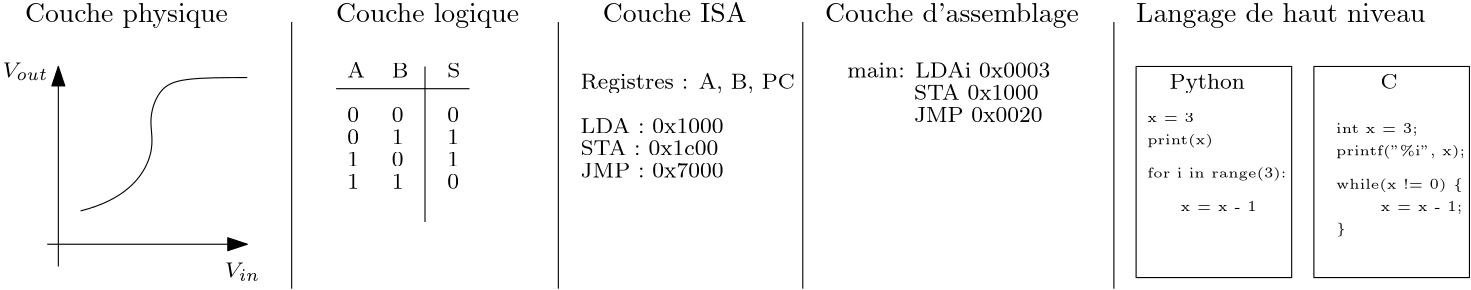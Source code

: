<?xml version="1.0"?>
<!DOCTYPE ipe SYSTEM "ipe.dtd">
<ipe version="70107" creator="Ipe 7.1.8">
<info created="D:20150827113416" modified="D:20150827113416"/>
<ipestyle name="basic">
<symbol name="arrow/arc(spx)">
<path stroke="sym-stroke" fill="sym-stroke" pen="sym-pen">
0 0 m
-1 0.333 l
-1 -0.333 l
h
</path>
</symbol>
<symbol name="arrow/farc(spx)">
<path stroke="sym-stroke" fill="white" pen="sym-pen">
0 0 m
-1 0.333 l
-1 -0.333 l
h
</path>
</symbol>
<symbol name="arrow/ptarc(spx)">
<path stroke="sym-stroke" fill="sym-stroke" pen="sym-pen">
0 0 m
-1 0.333 l
-0.8 0 l
-1 -0.333 l
h
</path>
</symbol>
<symbol name="arrow/fptarc(spx)">
<path stroke="sym-stroke" fill="white" pen="sym-pen">
0 0 m
-1 0.333 l
-0.8 0 l
-1 -0.333 l
h
</path>
</symbol>
<symbol name="mark/circle(sx)" transformations="translations">
<path fill="sym-stroke">
0.6 0 0 0.6 0 0 e
0.4 0 0 0.4 0 0 e
</path>
</symbol>
<symbol name="mark/disk(sx)" transformations="translations">
<path fill="sym-stroke">
0.6 0 0 0.6 0 0 e
</path>
</symbol>
<symbol name="mark/fdisk(sfx)" transformations="translations">
<group>
<path fill="sym-fill">
0.5 0 0 0.5 0 0 e
</path>
<path fill="sym-stroke" fillrule="eofill">
0.6 0 0 0.6 0 0 e
0.4 0 0 0.4 0 0 e
</path>
</group>
</symbol>
<symbol name="mark/box(sx)" transformations="translations">
<path fill="sym-stroke" fillrule="eofill">
-0.6 -0.6 m
0.6 -0.6 l
0.6 0.6 l
-0.6 0.6 l
h
-0.4 -0.4 m
0.4 -0.4 l
0.4 0.4 l
-0.4 0.4 l
h
</path>
</symbol>
<symbol name="mark/square(sx)" transformations="translations">
<path fill="sym-stroke">
-0.6 -0.6 m
0.6 -0.6 l
0.6 0.6 l
-0.6 0.6 l
h
</path>
</symbol>
<symbol name="mark/fsquare(sfx)" transformations="translations">
<group>
<path fill="sym-fill">
-0.5 -0.5 m
0.5 -0.5 l
0.5 0.5 l
-0.5 0.5 l
h
</path>
<path fill="sym-stroke" fillrule="eofill">
-0.6 -0.6 m
0.6 -0.6 l
0.6 0.6 l
-0.6 0.6 l
h
-0.4 -0.4 m
0.4 -0.4 l
0.4 0.4 l
-0.4 0.4 l
h
</path>
</group>
</symbol>
<symbol name="mark/cross(sx)" transformations="translations">
<group>
<path fill="sym-stroke">
-0.43 -0.57 m
0.57 0.43 l
0.43 0.57 l
-0.57 -0.43 l
h
</path>
<path fill="sym-stroke">
-0.43 0.57 m
0.57 -0.43 l
0.43 -0.57 l
-0.57 0.43 l
h
</path>
</group>
</symbol>
<symbol name="arrow/fnormal(spx)">
<path stroke="sym-stroke" fill="white" pen="sym-pen">
0 0 m
-1 0.333 l
-1 -0.333 l
h
</path>
</symbol>
<symbol name="arrow/pointed(spx)">
<path stroke="sym-stroke" fill="sym-stroke" pen="sym-pen">
0 0 m
-1 0.333 l
-0.8 0 l
-1 -0.333 l
h
</path>
</symbol>
<symbol name="arrow/fpointed(spx)">
<path stroke="sym-stroke" fill="white" pen="sym-pen">
0 0 m
-1 0.333 l
-0.8 0 l
-1 -0.333 l
h
</path>
</symbol>
<symbol name="arrow/linear(spx)">
<path stroke="sym-stroke" pen="sym-pen">
-1 0.333 m
0 0 l
-1 -0.333 l
</path>
</symbol>
<symbol name="arrow/fdouble(spx)">
<path stroke="sym-stroke" fill="white" pen="sym-pen">
0 0 m
-1 0.333 l
-1 -0.333 l
h
-1 0 m
-2 0.333 l
-2 -0.333 l
h
</path>
</symbol>
<symbol name="arrow/double(spx)">
<path stroke="sym-stroke" fill="sym-stroke" pen="sym-pen">
0 0 m
-1 0.333 l
-1 -0.333 l
h
-1 0 m
-2 0.333 l
-2 -0.333 l
h
</path>
</symbol>
<pen name="heavier" value="0.8"/>
<pen name="fat" value="1.2"/>
<pen name="ultrafat" value="2"/>
<symbolsize name="large" value="5"/>
<symbolsize name="small" value="2"/>
<symbolsize name="tiny" value="1.1"/>
<arrowsize name="large" value="10"/>
<arrowsize name="small" value="5"/>
<arrowsize name="tiny" value="3"/>
<color name="red" value="1 0 0"/>
<color name="green" value="0 1 0"/>
<color name="blue" value="0 0 1"/>
<color name="yellow" value="1 1 0"/>
<color name="orange" value="1 0.647 0"/>
<color name="gold" value="1 0.843 0"/>
<color name="purple" value="0.627 0.125 0.941"/>
<color name="gray" value="0.745"/>
<color name="brown" value="0.647 0.165 0.165"/>
<color name="navy" value="0 0 0.502"/>
<color name="pink" value="1 0.753 0.796"/>
<color name="seagreen" value="0.18 0.545 0.341"/>
<color name="turquoise" value="0.251 0.878 0.816"/>
<color name="violet" value="0.933 0.51 0.933"/>
<color name="darkblue" value="0 0 0.545"/>
<color name="darkcyan" value="0 0.545 0.545"/>
<color name="darkgray" value="0.663"/>
<color name="darkgreen" value="0 0.392 0"/>
<color name="darkmagenta" value="0.545 0 0.545"/>
<color name="darkorange" value="1 0.549 0"/>
<color name="darkred" value="0.545 0 0"/>
<color name="lightblue" value="0.678 0.847 0.902"/>
<color name="lightcyan" value="0.878 1 1"/>
<color name="lightgray" value="0.827"/>
<color name="lightgreen" value="0.565 0.933 0.565"/>
<color name="lightyellow" value="1 1 0.878"/>
<dashstyle name="dashed" value="[4] 0"/>
<dashstyle name="dotted" value="[1 3] 0"/>
<dashstyle name="dash dotted" value="[4 2 1 2] 0"/>
<dashstyle name="dash dot dotted" value="[4 2 1 2 1 2] 0"/>
<textsize name="large" value="\large"/>
<textsize name="Large" value="\Large"/>
<textsize name="LARGE" value="\LARGE"/>
<textsize name="huge" value="\huge"/>
<textsize name="Huge" value="\Huge"/>
<textsize name="small" value="\small"/>
<textsize name="footnote" value="\footnotesize"/>
<textsize name="tiny" value="\tiny"/>
<textstyle name="center" begin="\begin{center}" end="\end{center}"/>
<textstyle name="itemize" begin="\begin{itemize}" end="\end{itemize}"/>
<textstyle name="item" begin="\begin{itemize}\item{}" end="\end{itemize}"/>
<gridsize name="4 pts" value="4"/>
<gridsize name="8 pts (~3 mm)" value="8"/>
<gridsize name="16 pts (~6 mm)" value="16"/>
<gridsize name="32 pts (~12 mm)" value="32"/>
<gridsize name="10 pts (~3.5 mm)" value="10"/>
<gridsize name="20 pts (~7 mm)" value="20"/>
<gridsize name="14 pts (~5 mm)" value="14"/>
<gridsize name="28 pts (~10 mm)" value="28"/>
<gridsize name="56 pts (~20 mm)" value="56"/>
<anglesize name="90 deg" value="90"/>
<anglesize name="60 deg" value="60"/>
<anglesize name="45 deg" value="45"/>
<anglesize name="30 deg" value="30"/>
<anglesize name="22.5 deg" value="22.5"/>
<tiling name="falling" angle="-60" step="4" width="1"/>
<tiling name="rising" angle="30" step="4" width="1"/>
</ipestyle>
<page>
<layer name="alpha"/>
<view layers="alpha" active="alpha"/>
<path layer="alpha" matrix="1 0 0 1 -68 28" stroke="black">
192 768 m
192 672 l
</path>
<text matrix="1 0 0 1 -68 28" transformations="translations" pos="96 768" stroke="black" type="label" width="73.115" height="6.926" depth="1.93" valign="baseline">Couche physique</text>
<text matrix="1 0 0 1 -68 28" transformations="translations" pos="208 768" stroke="black" type="label" width="65.864" height="6.926" depth="1.93" valign="baseline">Couche logique</text>
<text matrix="1 0 0 1 -68 28" transformations="translations" pos="304 768" stroke="black" type="label" width="51.75" height="6.918" depth="0" valign="baseline">Couche ISA</text>
<text matrix="1 0 0 1 -68 28" transformations="translations" pos="384 768" stroke="black" type="label" width="91.435" height="6.926" depth="1.93" valign="baseline">Couche d&apos;assemblage</text>
<text matrix="1 0 0 1 -68 28" transformations="translations" pos="496 768" stroke="black" type="label" width="104.193" height="6.926" depth="1.93" valign="baseline">Langage de haut niveau</text>
<path matrix="1 0 0 1 -68 28" stroke="black" arrow="normal/normal">
108 680 m
108 752 l
</path>
<path matrix="1 0 0 1 -68 28" stroke="black" arrow="normal/normal">
104 688 m
176 688 l
</path>
<text matrix="1 0 0 1 -68 28" transformations="translations" pos="88 748" stroke="black" type="label" width="16.348" height="5.453" depth="0.99" valign="baseline" size="footnote">$V_{out}$</text>
<text matrix="1 0 0 1 -68 28" transformations="translations" pos="168 676" stroke="black" type="label" width="12.694" height="5.451" depth="1.21" valign="baseline" size="footnote">$V_{in}$</text>
<path matrix="1 0 0 1 -68 28" stroke="black">
116 700 m
132 704
144 720
140 732
144 744
152 748
168 748
176 748 c
</path>
<path matrix="1 0 0 1 -68 28" stroke="black">
240 752 m
240 696 l
</path>
<path matrix="1 0 0 1 -68 28" stroke="black">
208 744 m
256 744 l
</path>
<text matrix="1 0 0 1 -68 28" transformations="translations" pos="212 748" stroke="black" type="label" width="6.343" height="5.446" depth="0" valign="baseline" size="footnote">A</text>
<text matrix="1 0 0 1 -68 28" transformations="translations" pos="228 748" stroke="black" type="label" width="5.994" height="5.446" depth="0" valign="baseline" size="footnote">B</text>
<text matrix="1 0 0 1 -68 24" transformations="translations" pos="248 752" stroke="black" type="label" width="4.705" height="5.446" depth="0" valign="baseline" size="footnote">S</text>
<text matrix="1 0 0 1 -68 28" transformations="translations" pos="212 732" stroke="black" type="label" width="4.234" height="5.136" depth="0" valign="baseline" size="footnote">0</text>
<text matrix="1 0 0 1 -68 28" transformations="translations" pos="228 732" stroke="black" type="label" width="4.234" height="5.136" depth="0" valign="baseline" size="footnote">0</text>
<text matrix="1 0 0 1 -68 20" transformations="translations" pos="212 732" stroke="black" type="label" width="4.234" height="5.136" depth="0" valign="baseline" size="footnote">0</text>
<text matrix="1 0 0 1 -52 12" transformations="translations" pos="212 732" stroke="black" type="label" width="4.234" height="5.136" depth="0" valign="baseline" size="footnote">0</text>
<text matrix="1 0 0 1 -88 20" transformations="translations" pos="248 732" stroke="black" type="label" width="4.234" height="5.136" depth="0" valign="baseline" size="footnote">1</text>
<text matrix="1 0 0 1 -104 12" transformations="translations" pos="248 732" stroke="black" type="label" width="4.234" height="5.136" depth="0" valign="baseline" size="footnote">1</text>
<text matrix="1 0 0 1 -104 4" transformations="translations" pos="248 732" stroke="black" type="label" width="4.234" height="5.136" depth="0" valign="baseline" size="footnote">1</text>
<text matrix="1 0 0 1 -88 4" transformations="translations" pos="248 732" stroke="black" type="label" width="4.234" height="5.136" depth="0" valign="baseline" size="footnote">1</text>
<text matrix="1 0 0 1 -68 20" transformations="translations" pos="248 732" stroke="black" type="label" width="4.234" height="5.136" depth="0" valign="baseline" size="footnote">1</text>
<text matrix="1 0 0 1 -68 12" transformations="translations" pos="248 732" stroke="black" type="label" width="4.234" height="5.136" depth="0" valign="baseline" size="footnote">1</text>
<text matrix="1 0 0 1 -48 28" transformations="translations" pos="228 732" stroke="black" type="label" width="4.234" height="5.136" depth="0" valign="baseline" size="footnote">0</text>
<text matrix="1 0 0 1 -48 4" transformations="translations" pos="228 732" stroke="black" type="label" width="4.234" height="5.136" depth="0" valign="baseline" size="footnote">0</text>
<path matrix="1 0 0 1 -68 28" stroke="black">
288 768 m
288 672 l
</path>
<text matrix="1 0 0 1 -68 28" transformations="translations" pos="296 744" stroke="black" type="label" width="77.119" height="5.446" depth="1.55" valign="baseline" size="footnote">Registres : A, B, PC</text>
<text matrix="1 0 0 1 -68 28" transformations="translations" pos="296 728" stroke="black" type="label" width="51.499" height="5.446" depth="0" valign="baseline" size="footnote">LDA : 0x1000</text>
<text matrix="1 0 0 1 -68 20" transformations="translations" pos="296 728" stroke="black" type="label" width="49.626" height="5.446" depth="0" valign="baseline" size="footnote">STA : 0x1c00</text>
<text matrix="1 0 0 1 -68 12" transformations="translations" pos="296 728" stroke="black" type="label" width="51.499" height="5.446" depth="0" valign="baseline" size="footnote">JMP : 0x7000</text>
<path matrix="1 0 0 1 20 28" stroke="black">
288 768 m
288 672 l
</path>
<text matrix="1 0 0 1 -68 28" transformations="translations" pos="392 748" stroke="black" type="label" width="75.963" height="5.446" depth="0" valign="baseline" size="footnote">main: LDAi 0x0003
</text>
<text matrix="1 0 0 1 -68 28" transformations="translations" pos="416 740" stroke="black" type="label" width="44.921" height="5.446" depth="0" valign="baseline" size="footnote">STA 0x1000</text>
<text matrix="1 0 0 1 -68 28" transformations="translations" pos="416 732" stroke="black" type="label" width="46.324" height="5.446" depth="0" valign="baseline" size="footnote">JMP 0x0020</text>
<path matrix="1 0 0 1 228 28" stroke="black">
192 768 m
192 672 l
</path>
<path matrix="1 0 0 1 -68 28" stroke="black">
496 752 m
496 676 l
552 676 l
552 752 l
h
</path>
<path matrix="1 0 0 1 -68 28" stroke="black">
560 752 m
560 676 l
616 676 l
616 752 l
h
</path>
<text transformations="translations" pos="440 772" stroke="black" type="label" width="27.165" height="5.535" depth="1.55" valign="baseline" size="footnote">Python</text>
<text transformations="translations" pos="516 772" stroke="black" type="label" width="6.116" height="5.446" depth="0" valign="baseline" size="footnote">C</text>
<text transformations="translations" pos="500 756" stroke="black" type="label" width="29.404" height="3.395" depth="0.96" valign="baseline" size="tiny">int x = 3;</text>
<text transformations="translations" pos="500 748" stroke="black" type="label" width="46.458" height="3.741" depth="1.24" valign="baseline" size="tiny">printf(&quot;\%i&quot;, x);</text>
<text transformations="translations" pos="500 736" stroke="black" type="label" width="45.766" height="3.741" depth="1.24" valign="baseline" size="tiny">while(x != 0) \{</text>
<text matrix="1 0 0 1 0 4" transformations="translations" pos="516 724" stroke="black" type="label" width="29.404" height="3.219" depth="0.96" valign="baseline" size="tiny">x = x - 1;</text>
<text matrix="1 0 0 1 0 4" transformations="translations" pos="500 716" stroke="black" type="label" width="3.667" height="3.741" depth="1.24" valign="baseline" size="tiny">\}</text>
<text matrix="1 0 0 1 0 8" transformations="translations" pos="432 752" stroke="black" type="label" width="19.13" height="3.21" depth="0" valign="baseline" size="tiny">x = 3
</text>
<text matrix="1 0 0 1 0 8" transformations="translations" pos="432 744" stroke="black" type="label" width="23.662" height="3.741" depth="1.24" valign="baseline" size="tiny">print(x)</text>
<text matrix="1 0 0 1 0 8" transformations="translations" pos="432 732" stroke="black" type="label" width="50.125" height="3.741" depth="1.24" valign="baseline" size="tiny">for i in range(3):</text>
<text matrix="1 0 0 1 0 8" transformations="translations" pos="444 720" stroke="black" type="label" width="27.398" height="3.21" depth="0" valign="baseline" size="tiny">x = x - 1</text>
</page>
</ipe>
